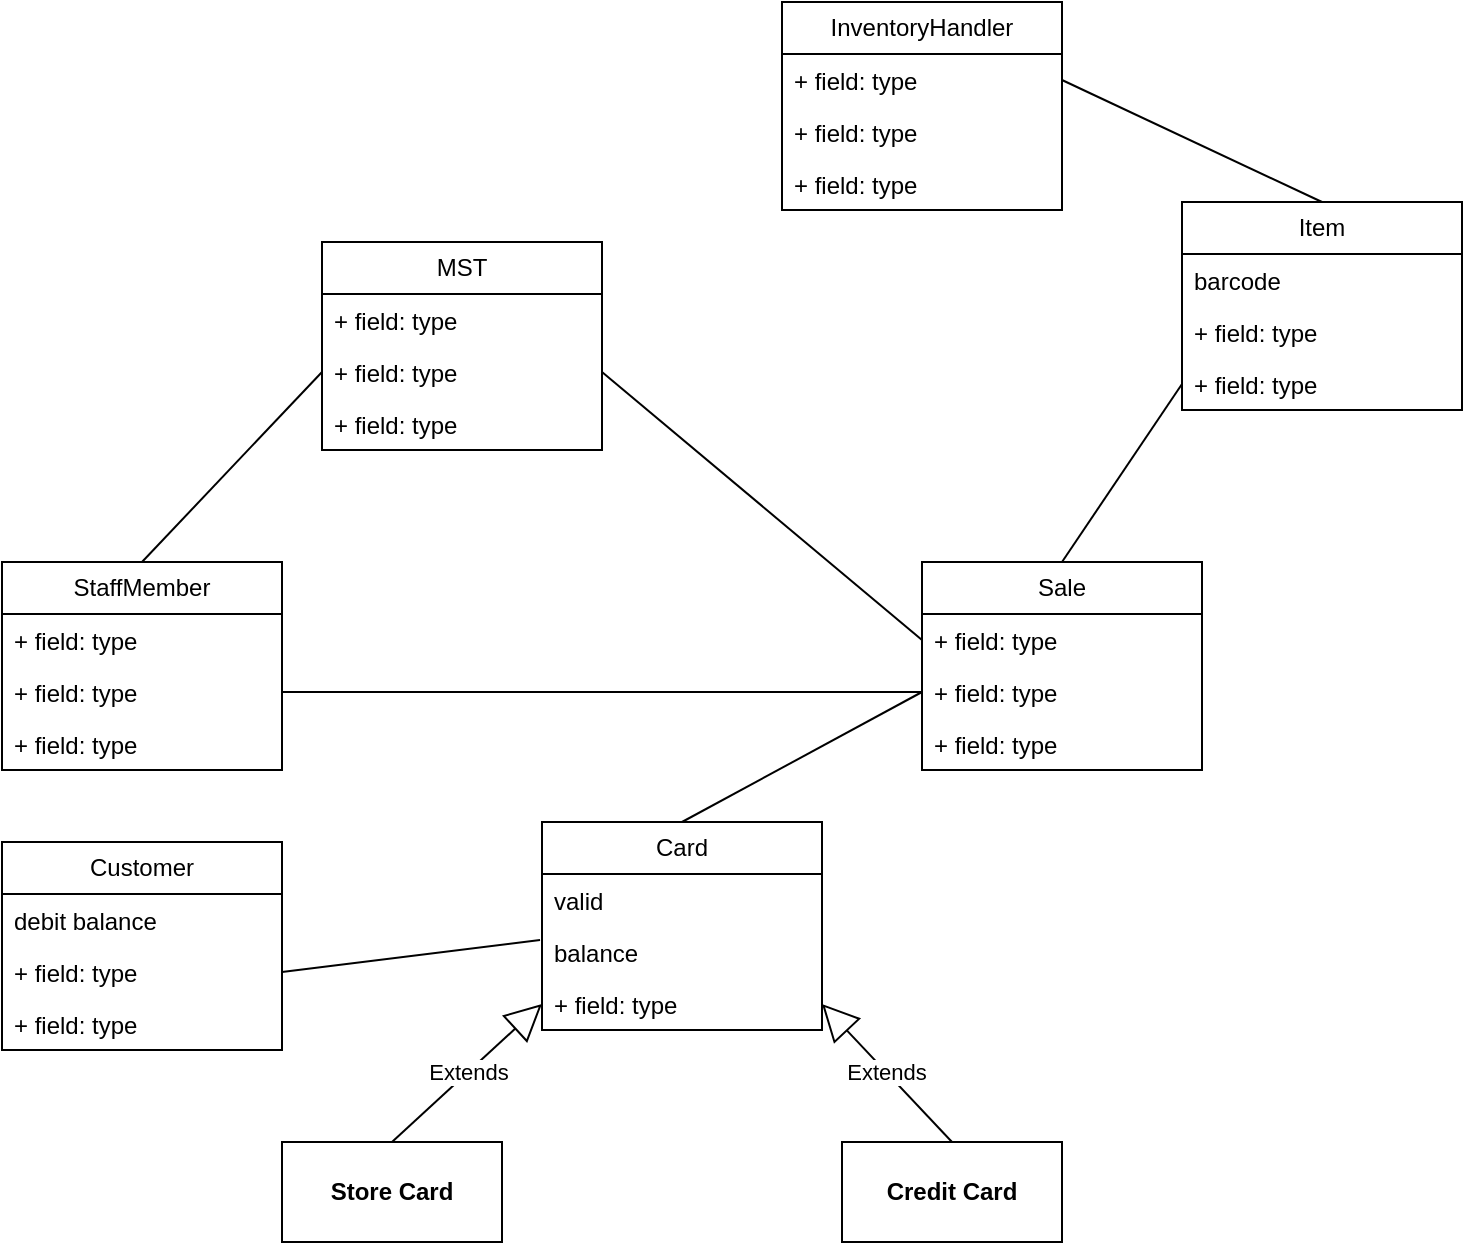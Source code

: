 <mxfile version="26.2.2">
  <diagram name="Page-1" id="Xi5MQ2adSp-Ea2K82q50">
    <mxGraphModel dx="527" dy="255" grid="1" gridSize="10" guides="1" tooltips="1" connect="1" arrows="1" fold="1" page="1" pageScale="1" pageWidth="850" pageHeight="1100" math="0" shadow="0">
      <root>
        <mxCell id="0" />
        <mxCell id="1" parent="0" />
        <mxCell id="RNlA4WiFr1rfiLgOeKW8-17" value="Item" style="swimlane;fontStyle=0;childLayout=stackLayout;horizontal=1;startSize=26;fillColor=none;horizontalStack=0;resizeParent=1;resizeParentMax=0;resizeLast=0;collapsible=1;marginBottom=0;whiteSpace=wrap;html=1;" vertex="1" parent="1">
          <mxGeometry x="660" y="110" width="140" height="104" as="geometry" />
        </mxCell>
        <mxCell id="RNlA4WiFr1rfiLgOeKW8-18" value="barcode" style="text;strokeColor=none;fillColor=none;align=left;verticalAlign=top;spacingLeft=4;spacingRight=4;overflow=hidden;rotatable=0;points=[[0,0.5],[1,0.5]];portConstraint=eastwest;whiteSpace=wrap;html=1;" vertex="1" parent="RNlA4WiFr1rfiLgOeKW8-17">
          <mxGeometry y="26" width="140" height="26" as="geometry" />
        </mxCell>
        <mxCell id="RNlA4WiFr1rfiLgOeKW8-19" value="+ field: type" style="text;strokeColor=none;fillColor=none;align=left;verticalAlign=top;spacingLeft=4;spacingRight=4;overflow=hidden;rotatable=0;points=[[0,0.5],[1,0.5]];portConstraint=eastwest;whiteSpace=wrap;html=1;" vertex="1" parent="RNlA4WiFr1rfiLgOeKW8-17">
          <mxGeometry y="52" width="140" height="26" as="geometry" />
        </mxCell>
        <mxCell id="RNlA4WiFr1rfiLgOeKW8-20" value="+ field: type" style="text;strokeColor=none;fillColor=none;align=left;verticalAlign=top;spacingLeft=4;spacingRight=4;overflow=hidden;rotatable=0;points=[[0,0.5],[1,0.5]];portConstraint=eastwest;whiteSpace=wrap;html=1;" vertex="1" parent="RNlA4WiFr1rfiLgOeKW8-17">
          <mxGeometry y="78" width="140" height="26" as="geometry" />
        </mxCell>
        <mxCell id="RNlA4WiFr1rfiLgOeKW8-21" value="StaffMember" style="swimlane;fontStyle=0;childLayout=stackLayout;horizontal=1;startSize=26;fillColor=none;horizontalStack=0;resizeParent=1;resizeParentMax=0;resizeLast=0;collapsible=1;marginBottom=0;whiteSpace=wrap;html=1;" vertex="1" parent="1">
          <mxGeometry x="70" y="290" width="140" height="104" as="geometry" />
        </mxCell>
        <mxCell id="RNlA4WiFr1rfiLgOeKW8-22" value="+ field: type" style="text;strokeColor=none;fillColor=none;align=left;verticalAlign=top;spacingLeft=4;spacingRight=4;overflow=hidden;rotatable=0;points=[[0,0.5],[1,0.5]];portConstraint=eastwest;whiteSpace=wrap;html=1;" vertex="1" parent="RNlA4WiFr1rfiLgOeKW8-21">
          <mxGeometry y="26" width="140" height="26" as="geometry" />
        </mxCell>
        <mxCell id="RNlA4WiFr1rfiLgOeKW8-23" value="+ field: type" style="text;strokeColor=none;fillColor=none;align=left;verticalAlign=top;spacingLeft=4;spacingRight=4;overflow=hidden;rotatable=0;points=[[0,0.5],[1,0.5]];portConstraint=eastwest;whiteSpace=wrap;html=1;" vertex="1" parent="RNlA4WiFr1rfiLgOeKW8-21">
          <mxGeometry y="52" width="140" height="26" as="geometry" />
        </mxCell>
        <mxCell id="RNlA4WiFr1rfiLgOeKW8-24" value="+ field: type" style="text;strokeColor=none;fillColor=none;align=left;verticalAlign=top;spacingLeft=4;spacingRight=4;overflow=hidden;rotatable=0;points=[[0,0.5],[1,0.5]];portConstraint=eastwest;whiteSpace=wrap;html=1;" vertex="1" parent="RNlA4WiFr1rfiLgOeKW8-21">
          <mxGeometry y="78" width="140" height="26" as="geometry" />
        </mxCell>
        <mxCell id="RNlA4WiFr1rfiLgOeKW8-25" value="Sale" style="swimlane;fontStyle=0;childLayout=stackLayout;horizontal=1;startSize=26;fillColor=none;horizontalStack=0;resizeParent=1;resizeParentMax=0;resizeLast=0;collapsible=1;marginBottom=0;whiteSpace=wrap;html=1;" vertex="1" parent="1">
          <mxGeometry x="530" y="290" width="140" height="104" as="geometry" />
        </mxCell>
        <mxCell id="RNlA4WiFr1rfiLgOeKW8-26" value="+ field: type" style="text;strokeColor=none;fillColor=none;align=left;verticalAlign=top;spacingLeft=4;spacingRight=4;overflow=hidden;rotatable=0;points=[[0,0.5],[1,0.5]];portConstraint=eastwest;whiteSpace=wrap;html=1;" vertex="1" parent="RNlA4WiFr1rfiLgOeKW8-25">
          <mxGeometry y="26" width="140" height="26" as="geometry" />
        </mxCell>
        <mxCell id="RNlA4WiFr1rfiLgOeKW8-27" value="+ field: type" style="text;strokeColor=none;fillColor=none;align=left;verticalAlign=top;spacingLeft=4;spacingRight=4;overflow=hidden;rotatable=0;points=[[0,0.5],[1,0.5]];portConstraint=eastwest;whiteSpace=wrap;html=1;" vertex="1" parent="RNlA4WiFr1rfiLgOeKW8-25">
          <mxGeometry y="52" width="140" height="26" as="geometry" />
        </mxCell>
        <mxCell id="RNlA4WiFr1rfiLgOeKW8-28" value="+ field: type" style="text;strokeColor=none;fillColor=none;align=left;verticalAlign=top;spacingLeft=4;spacingRight=4;overflow=hidden;rotatable=0;points=[[0,0.5],[1,0.5]];portConstraint=eastwest;whiteSpace=wrap;html=1;" vertex="1" parent="RNlA4WiFr1rfiLgOeKW8-25">
          <mxGeometry y="78" width="140" height="26" as="geometry" />
        </mxCell>
        <mxCell id="RNlA4WiFr1rfiLgOeKW8-29" value="Card" style="swimlane;fontStyle=0;childLayout=stackLayout;horizontal=1;startSize=26;fillColor=none;horizontalStack=0;resizeParent=1;resizeParentMax=0;resizeLast=0;collapsible=1;marginBottom=0;whiteSpace=wrap;html=1;" vertex="1" parent="1">
          <mxGeometry x="340" y="420" width="140" height="104" as="geometry" />
        </mxCell>
        <mxCell id="RNlA4WiFr1rfiLgOeKW8-30" value="valid" style="text;strokeColor=none;fillColor=none;align=left;verticalAlign=top;spacingLeft=4;spacingRight=4;overflow=hidden;rotatable=0;points=[[0,0.5],[1,0.5]];portConstraint=eastwest;whiteSpace=wrap;html=1;" vertex="1" parent="RNlA4WiFr1rfiLgOeKW8-29">
          <mxGeometry y="26" width="140" height="26" as="geometry" />
        </mxCell>
        <mxCell id="RNlA4WiFr1rfiLgOeKW8-31" value="balance" style="text;strokeColor=none;fillColor=none;align=left;verticalAlign=top;spacingLeft=4;spacingRight=4;overflow=hidden;rotatable=0;points=[[0,0.5],[1,0.5]];portConstraint=eastwest;whiteSpace=wrap;html=1;" vertex="1" parent="RNlA4WiFr1rfiLgOeKW8-29">
          <mxGeometry y="52" width="140" height="26" as="geometry" />
        </mxCell>
        <mxCell id="RNlA4WiFr1rfiLgOeKW8-32" value="+ field: type" style="text;strokeColor=none;fillColor=none;align=left;verticalAlign=top;spacingLeft=4;spacingRight=4;overflow=hidden;rotatable=0;points=[[0,0.5],[1,0.5]];portConstraint=eastwest;whiteSpace=wrap;html=1;" vertex="1" parent="RNlA4WiFr1rfiLgOeKW8-29">
          <mxGeometry y="78" width="140" height="26" as="geometry" />
        </mxCell>
        <mxCell id="RNlA4WiFr1rfiLgOeKW8-33" value="&lt;b&gt;Store Card&lt;/b&gt;" style="html=1;whiteSpace=wrap;" vertex="1" parent="1">
          <mxGeometry x="210" y="580" width="110" height="50" as="geometry" />
        </mxCell>
        <mxCell id="RNlA4WiFr1rfiLgOeKW8-35" value="&lt;b&gt;Credit Card&lt;/b&gt;" style="html=1;whiteSpace=wrap;" vertex="1" parent="1">
          <mxGeometry x="490" y="580" width="110" height="50" as="geometry" />
        </mxCell>
        <mxCell id="RNlA4WiFr1rfiLgOeKW8-36" value="Customer" style="swimlane;fontStyle=0;childLayout=stackLayout;horizontal=1;startSize=26;fillColor=none;horizontalStack=0;resizeParent=1;resizeParentMax=0;resizeLast=0;collapsible=1;marginBottom=0;whiteSpace=wrap;html=1;" vertex="1" parent="1">
          <mxGeometry x="70" y="430" width="140" height="104" as="geometry" />
        </mxCell>
        <mxCell id="RNlA4WiFr1rfiLgOeKW8-37" value="debit balance" style="text;strokeColor=none;fillColor=none;align=left;verticalAlign=top;spacingLeft=4;spacingRight=4;overflow=hidden;rotatable=0;points=[[0,0.5],[1,0.5]];portConstraint=eastwest;whiteSpace=wrap;html=1;" vertex="1" parent="RNlA4WiFr1rfiLgOeKW8-36">
          <mxGeometry y="26" width="140" height="26" as="geometry" />
        </mxCell>
        <mxCell id="RNlA4WiFr1rfiLgOeKW8-38" value="+ field: type" style="text;strokeColor=none;fillColor=none;align=left;verticalAlign=top;spacingLeft=4;spacingRight=4;overflow=hidden;rotatable=0;points=[[0,0.5],[1,0.5]];portConstraint=eastwest;whiteSpace=wrap;html=1;" vertex="1" parent="RNlA4WiFr1rfiLgOeKW8-36">
          <mxGeometry y="52" width="140" height="26" as="geometry" />
        </mxCell>
        <mxCell id="RNlA4WiFr1rfiLgOeKW8-39" value="+ field: type" style="text;strokeColor=none;fillColor=none;align=left;verticalAlign=top;spacingLeft=4;spacingRight=4;overflow=hidden;rotatable=0;points=[[0,0.5],[1,0.5]];portConstraint=eastwest;whiteSpace=wrap;html=1;" vertex="1" parent="RNlA4WiFr1rfiLgOeKW8-36">
          <mxGeometry y="78" width="140" height="26" as="geometry" />
        </mxCell>
        <mxCell id="RNlA4WiFr1rfiLgOeKW8-41" value="MST" style="swimlane;fontStyle=0;childLayout=stackLayout;horizontal=1;startSize=26;fillColor=none;horizontalStack=0;resizeParent=1;resizeParentMax=0;resizeLast=0;collapsible=1;marginBottom=0;whiteSpace=wrap;html=1;" vertex="1" parent="1">
          <mxGeometry x="230" y="130" width="140" height="104" as="geometry" />
        </mxCell>
        <mxCell id="RNlA4WiFr1rfiLgOeKW8-42" value="+ field: type" style="text;strokeColor=none;fillColor=none;align=left;verticalAlign=top;spacingLeft=4;spacingRight=4;overflow=hidden;rotatable=0;points=[[0,0.5],[1,0.5]];portConstraint=eastwest;whiteSpace=wrap;html=1;" vertex="1" parent="RNlA4WiFr1rfiLgOeKW8-41">
          <mxGeometry y="26" width="140" height="26" as="geometry" />
        </mxCell>
        <mxCell id="RNlA4WiFr1rfiLgOeKW8-43" value="+ field: type" style="text;strokeColor=none;fillColor=none;align=left;verticalAlign=top;spacingLeft=4;spacingRight=4;overflow=hidden;rotatable=0;points=[[0,0.5],[1,0.5]];portConstraint=eastwest;whiteSpace=wrap;html=1;" vertex="1" parent="RNlA4WiFr1rfiLgOeKW8-41">
          <mxGeometry y="52" width="140" height="26" as="geometry" />
        </mxCell>
        <mxCell id="RNlA4WiFr1rfiLgOeKW8-44" value="+ field: type" style="text;strokeColor=none;fillColor=none;align=left;verticalAlign=top;spacingLeft=4;spacingRight=4;overflow=hidden;rotatable=0;points=[[0,0.5],[1,0.5]];portConstraint=eastwest;whiteSpace=wrap;html=1;" vertex="1" parent="RNlA4WiFr1rfiLgOeKW8-41">
          <mxGeometry y="78" width="140" height="26" as="geometry" />
        </mxCell>
        <mxCell id="RNlA4WiFr1rfiLgOeKW8-45" value="" style="endArrow=none;html=1;rounded=0;exitX=0.5;exitY=0;exitDx=0;exitDy=0;entryX=0;entryY=0.5;entryDx=0;entryDy=0;" edge="1" parent="1" source="RNlA4WiFr1rfiLgOeKW8-29" target="RNlA4WiFr1rfiLgOeKW8-27">
          <mxGeometry width="50" height="50" relative="1" as="geometry">
            <mxPoint x="420" y="420" as="sourcePoint" />
            <mxPoint x="420" y="360" as="targetPoint" />
          </mxGeometry>
        </mxCell>
        <mxCell id="RNlA4WiFr1rfiLgOeKW8-46" value="" style="endArrow=none;html=1;rounded=0;exitX=1;exitY=0.5;exitDx=0;exitDy=0;entryX=-0.007;entryY=1.269;entryDx=0;entryDy=0;entryPerimeter=0;" edge="1" parent="1" source="RNlA4WiFr1rfiLgOeKW8-38" target="RNlA4WiFr1rfiLgOeKW8-30">
          <mxGeometry width="50" height="50" relative="1" as="geometry">
            <mxPoint x="460" y="340" as="sourcePoint" />
            <mxPoint x="470" y="270" as="targetPoint" />
          </mxGeometry>
        </mxCell>
        <mxCell id="RNlA4WiFr1rfiLgOeKW8-47" value="Extends" style="endArrow=block;endSize=16;endFill=0;html=1;rounded=0;exitX=0.5;exitY=0;exitDx=0;exitDy=0;entryX=0;entryY=0.5;entryDx=0;entryDy=0;" edge="1" parent="1" source="RNlA4WiFr1rfiLgOeKW8-33" target="RNlA4WiFr1rfiLgOeKW8-32">
          <mxGeometry width="160" relative="1" as="geometry">
            <mxPoint x="370" y="480" as="sourcePoint" />
            <mxPoint x="530" y="480" as="targetPoint" />
          </mxGeometry>
        </mxCell>
        <mxCell id="RNlA4WiFr1rfiLgOeKW8-48" value="Extends" style="endArrow=block;endSize=16;endFill=0;html=1;rounded=0;exitX=0.5;exitY=0;exitDx=0;exitDy=0;entryX=1;entryY=0.5;entryDx=0;entryDy=0;" edge="1" parent="1" source="RNlA4WiFr1rfiLgOeKW8-35" target="RNlA4WiFr1rfiLgOeKW8-32">
          <mxGeometry width="160" relative="1" as="geometry">
            <mxPoint x="370" y="480" as="sourcePoint" />
            <mxPoint x="530" y="480" as="targetPoint" />
          </mxGeometry>
        </mxCell>
        <mxCell id="RNlA4WiFr1rfiLgOeKW8-49" value="" style="endArrow=none;html=1;rounded=0;exitX=0.5;exitY=0;exitDx=0;exitDy=0;entryX=0;entryY=0.5;entryDx=0;entryDy=0;" edge="1" parent="1" source="RNlA4WiFr1rfiLgOeKW8-21" target="RNlA4WiFr1rfiLgOeKW8-43">
          <mxGeometry width="50" height="50" relative="1" as="geometry">
            <mxPoint x="420" y="330" as="sourcePoint" />
            <mxPoint x="470" y="280" as="targetPoint" />
          </mxGeometry>
        </mxCell>
        <mxCell id="RNlA4WiFr1rfiLgOeKW8-50" value="" style="endArrow=none;html=1;rounded=0;entryX=0;entryY=0.5;entryDx=0;entryDy=0;exitX=1;exitY=0.5;exitDx=0;exitDy=0;" edge="1" parent="1" source="RNlA4WiFr1rfiLgOeKW8-43" target="RNlA4WiFr1rfiLgOeKW8-26">
          <mxGeometry width="50" height="50" relative="1" as="geometry">
            <mxPoint x="420" y="330" as="sourcePoint" />
            <mxPoint x="470" y="280" as="targetPoint" />
          </mxGeometry>
        </mxCell>
        <mxCell id="RNlA4WiFr1rfiLgOeKW8-51" value="" style="endArrow=none;html=1;rounded=0;entryX=0;entryY=0.5;entryDx=0;entryDy=0;exitX=0.5;exitY=0;exitDx=0;exitDy=0;" edge="1" parent="1" source="RNlA4WiFr1rfiLgOeKW8-25" target="RNlA4WiFr1rfiLgOeKW8-20">
          <mxGeometry width="50" height="50" relative="1" as="geometry">
            <mxPoint x="420" y="330" as="sourcePoint" />
            <mxPoint x="470" y="280" as="targetPoint" />
          </mxGeometry>
        </mxCell>
        <mxCell id="RNlA4WiFr1rfiLgOeKW8-52" value="" style="endArrow=none;html=1;rounded=0;exitX=0;exitY=0.5;exitDx=0;exitDy=0;entryX=1;entryY=0.5;entryDx=0;entryDy=0;" edge="1" parent="1" source="RNlA4WiFr1rfiLgOeKW8-27" target="RNlA4WiFr1rfiLgOeKW8-23">
          <mxGeometry width="50" height="50" relative="1" as="geometry">
            <mxPoint x="480" y="400" as="sourcePoint" />
            <mxPoint x="290" y="300" as="targetPoint" />
          </mxGeometry>
        </mxCell>
        <mxCell id="RNlA4WiFr1rfiLgOeKW8-53" value="InventoryHandler" style="swimlane;fontStyle=0;childLayout=stackLayout;horizontal=1;startSize=26;fillColor=none;horizontalStack=0;resizeParent=1;resizeParentMax=0;resizeLast=0;collapsible=1;marginBottom=0;whiteSpace=wrap;html=1;" vertex="1" parent="1">
          <mxGeometry x="460" y="10" width="140" height="104" as="geometry" />
        </mxCell>
        <mxCell id="RNlA4WiFr1rfiLgOeKW8-54" value="+ field: type" style="text;strokeColor=none;fillColor=none;align=left;verticalAlign=top;spacingLeft=4;spacingRight=4;overflow=hidden;rotatable=0;points=[[0,0.5],[1,0.5]];portConstraint=eastwest;whiteSpace=wrap;html=1;" vertex="1" parent="RNlA4WiFr1rfiLgOeKW8-53">
          <mxGeometry y="26" width="140" height="26" as="geometry" />
        </mxCell>
        <mxCell id="RNlA4WiFr1rfiLgOeKW8-55" value="+ field: type" style="text;strokeColor=none;fillColor=none;align=left;verticalAlign=top;spacingLeft=4;spacingRight=4;overflow=hidden;rotatable=0;points=[[0,0.5],[1,0.5]];portConstraint=eastwest;whiteSpace=wrap;html=1;" vertex="1" parent="RNlA4WiFr1rfiLgOeKW8-53">
          <mxGeometry y="52" width="140" height="26" as="geometry" />
        </mxCell>
        <mxCell id="RNlA4WiFr1rfiLgOeKW8-56" value="+ field: type" style="text;strokeColor=none;fillColor=none;align=left;verticalAlign=top;spacingLeft=4;spacingRight=4;overflow=hidden;rotatable=0;points=[[0,0.5],[1,0.5]];portConstraint=eastwest;whiteSpace=wrap;html=1;" vertex="1" parent="RNlA4WiFr1rfiLgOeKW8-53">
          <mxGeometry y="78" width="140" height="26" as="geometry" />
        </mxCell>
        <mxCell id="RNlA4WiFr1rfiLgOeKW8-57" value="" style="endArrow=none;html=1;rounded=0;entryX=1;entryY=0.5;entryDx=0;entryDy=0;exitX=0.5;exitY=0;exitDx=0;exitDy=0;" edge="1" parent="1" source="RNlA4WiFr1rfiLgOeKW8-17" target="RNlA4WiFr1rfiLgOeKW8-54">
          <mxGeometry width="50" height="50" relative="1" as="geometry">
            <mxPoint x="470" y="270" as="sourcePoint" />
            <mxPoint x="520" y="220" as="targetPoint" />
          </mxGeometry>
        </mxCell>
      </root>
    </mxGraphModel>
  </diagram>
</mxfile>
